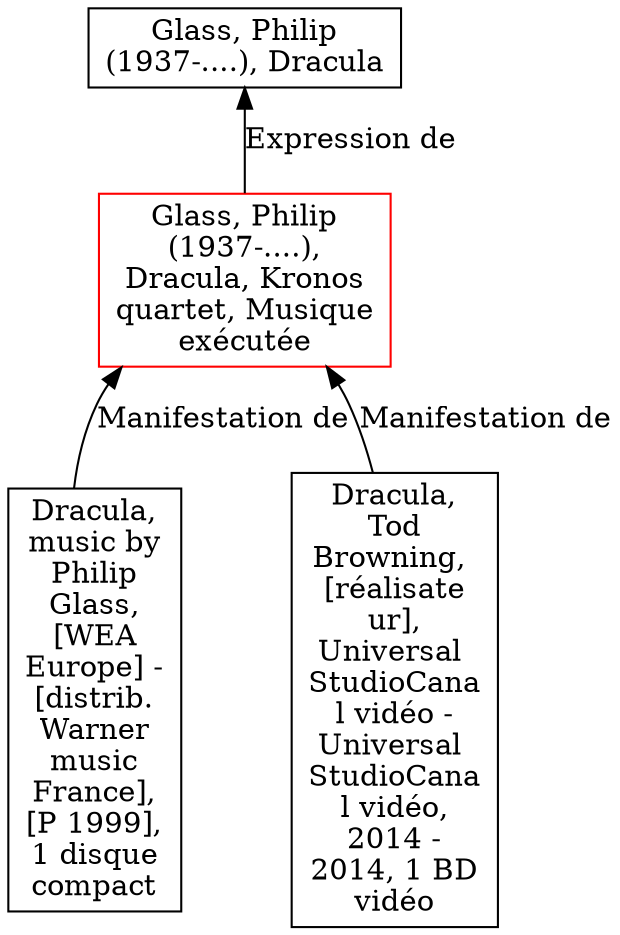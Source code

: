 // Notice UMLRM0157
digraph UMLRM0157 {
	node [align=left shape=rect]
	size="20,20"
	rankdir=BT
	UMLRM0157 [label="Glass, Philip
(1937-....),
Dracula, Kronos
quartet, Musique
exécutée" color=red]
	UMLRM0156 [label="Glass, Philip
(1937-....), Dracula"]
	UMLRM0157 -> UMLRM0156 [label="Expression de"]
	UMLRM0158 [label="Dracula,
music by
Philip
Glass,
[WEA
Europe] -
[distrib.
Warner
music
France],
[P 1999],
1 disque
compact"]
	UMLRM0158 -> UMLRM0157 [label="Manifestation de"]
	UMLRM0160 [label="Dracula,
Tod
Browning, 
[réalisate
ur],
Universal 
StudioCana
l vidéo -
Universal 
StudioCana
l vidéo,
2014 -
2014, 1 BD
vidéo"]
	UMLRM0160 -> UMLRM0157 [label="Manifestation de"]
}
